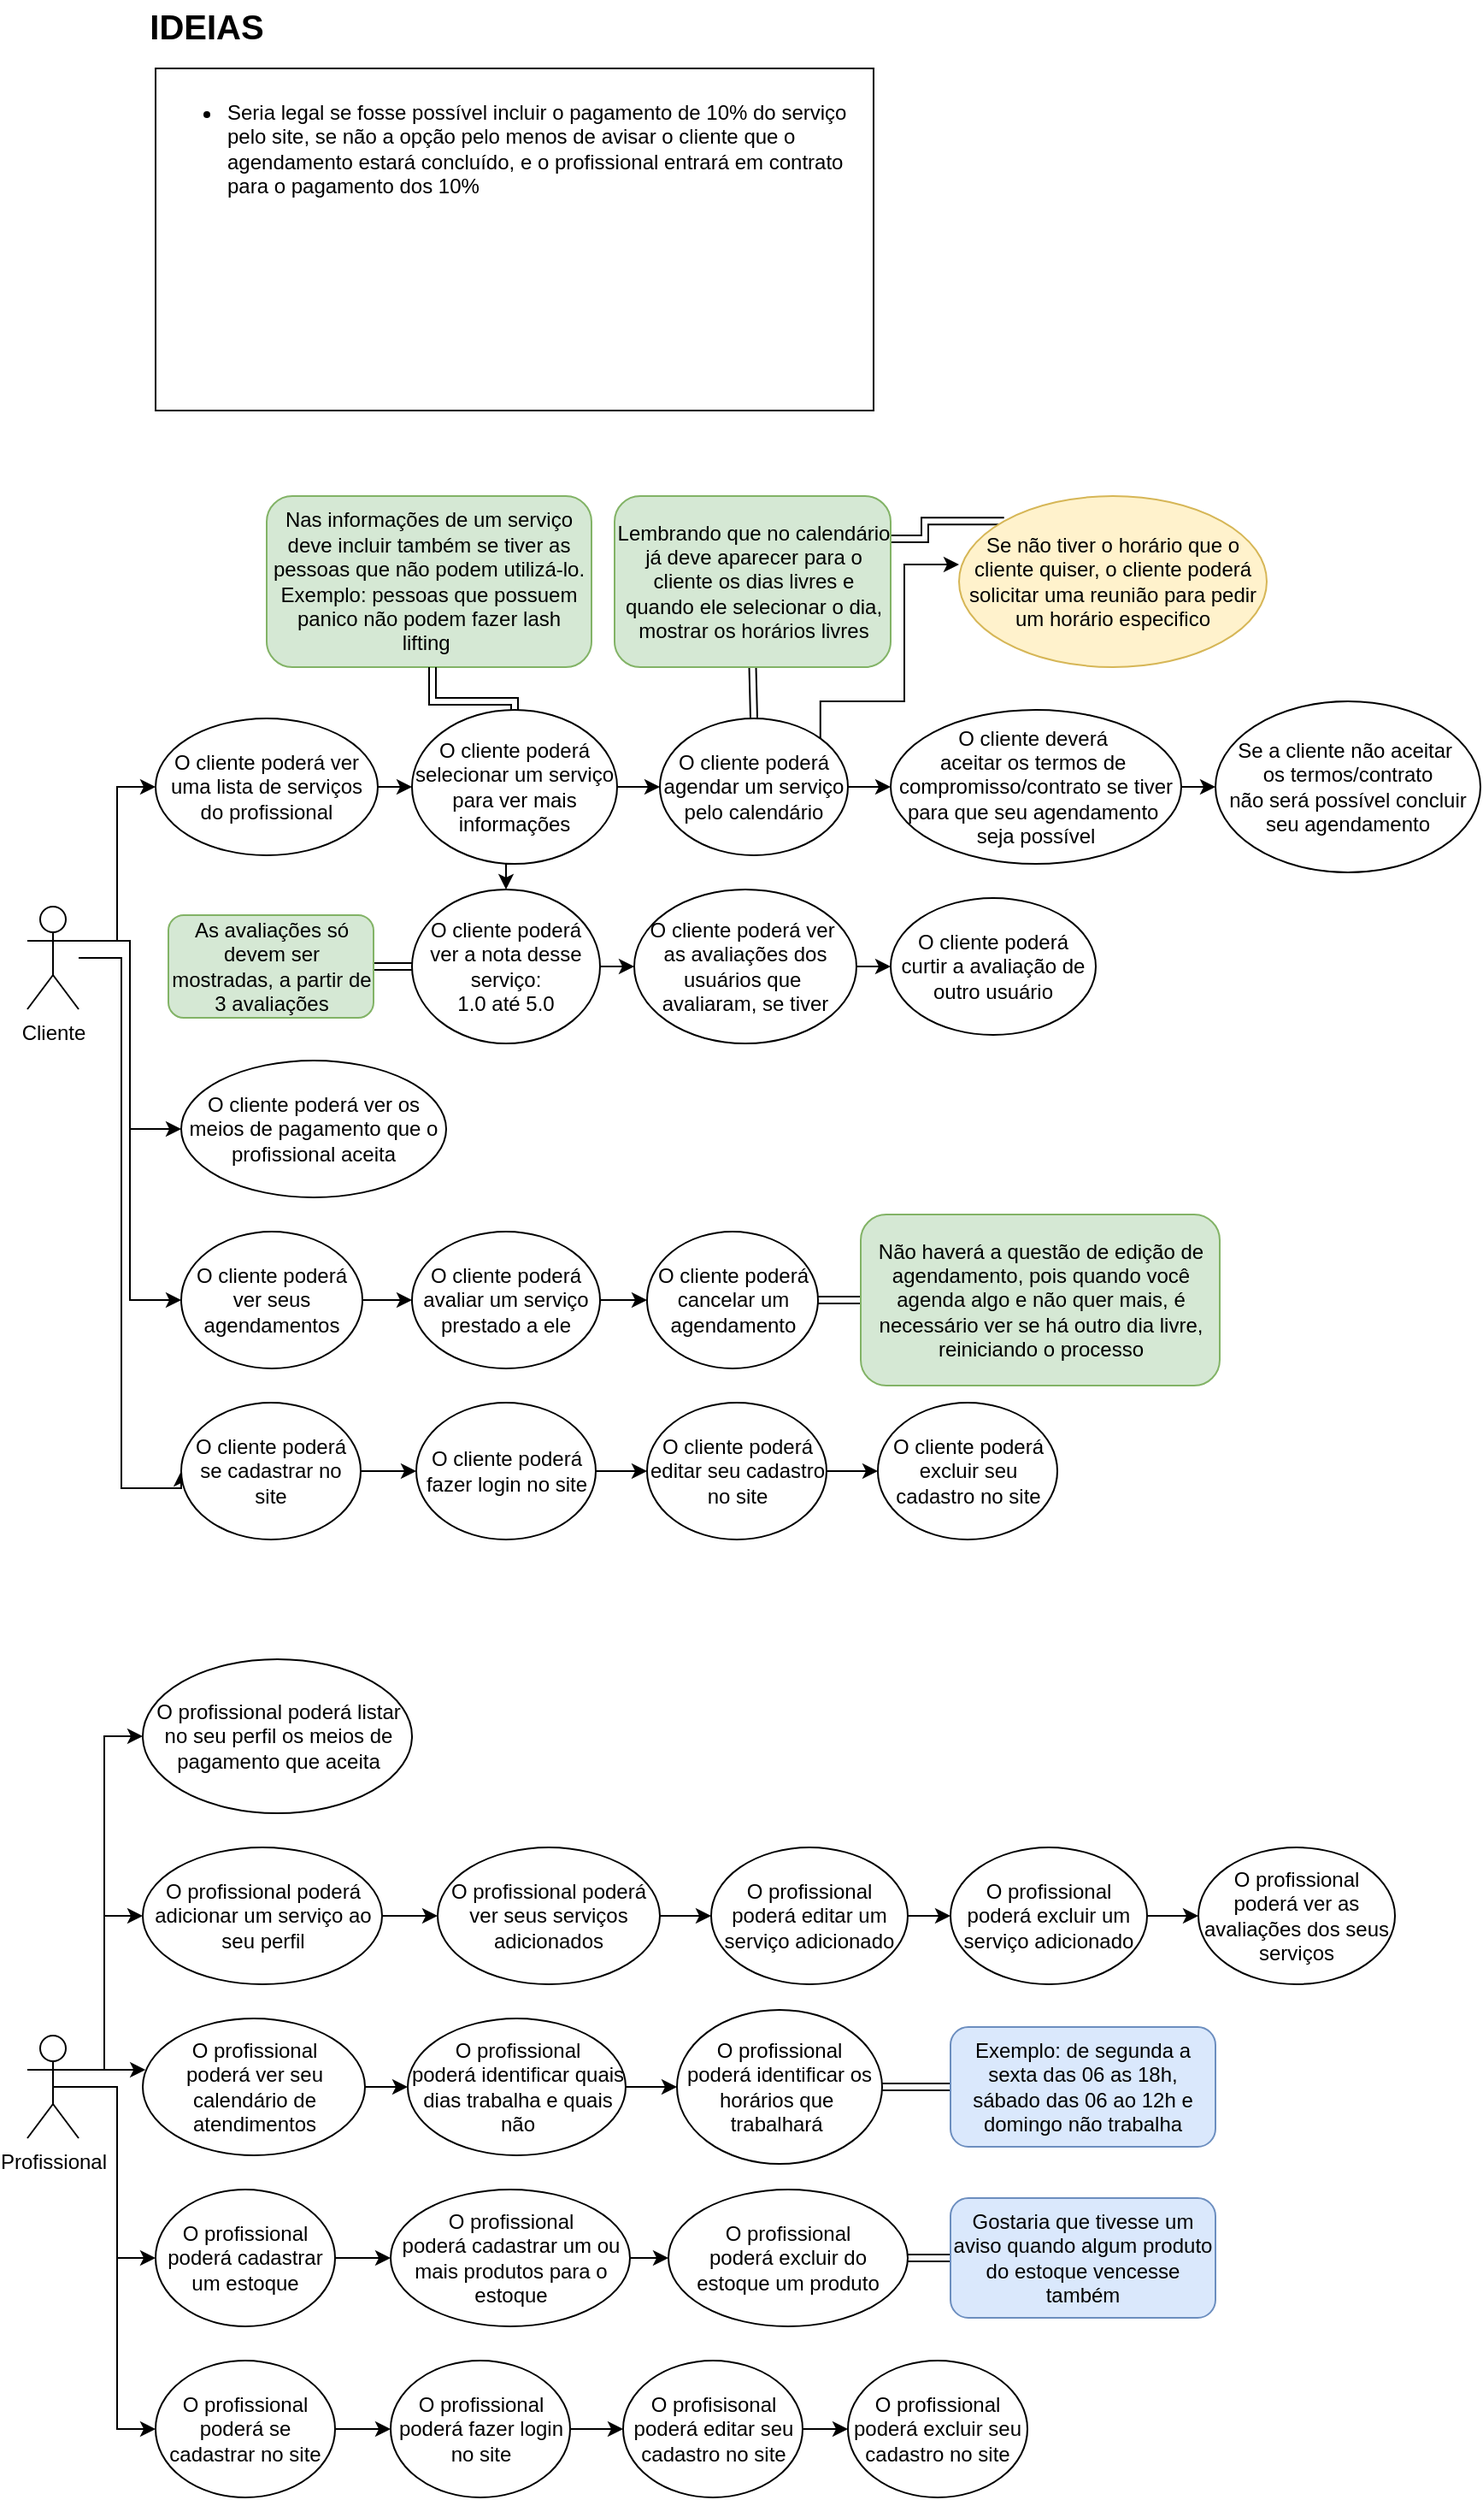 <mxfile version="24.0.0" type="device">
  <diagram name="Página-1" id="Dmy0P4iwiHnI0HDdGzSV">
    <mxGraphModel dx="1707" dy="1595" grid="1" gridSize="10" guides="1" tooltips="1" connect="1" arrows="1" fold="1" page="1" pageScale="1" pageWidth="827" pageHeight="1169" math="0" shadow="0">
      <root>
        <mxCell id="0" />
        <mxCell id="1" parent="0" />
        <mxCell id="HYgALRt1ARZ44v55kFTN-46" style="edgeStyle=orthogonalEdgeStyle;rounded=0;orthogonalLoop=1;jettySize=auto;html=1;entryX=0;entryY=0.5;entryDx=0;entryDy=0;" parent="1" source="HYgALRt1ARZ44v55kFTN-1" target="HYgALRt1ARZ44v55kFTN-45" edge="1">
          <mxGeometry relative="1" as="geometry">
            <Array as="points">
              <mxPoint x="70" y="80" />
              <mxPoint x="70" y="390" />
            </Array>
          </mxGeometry>
        </mxCell>
        <mxCell id="HYgALRt1ARZ44v55kFTN-47" style="edgeStyle=orthogonalEdgeStyle;rounded=0;orthogonalLoop=1;jettySize=auto;html=1;exitX=1;exitY=0.333;exitDx=0;exitDy=0;exitPerimeter=0;entryX=0;entryY=0.5;entryDx=0;entryDy=0;" parent="1" source="HYgALRt1ARZ44v55kFTN-1" target="HYgALRt1ARZ44v55kFTN-10" edge="1">
          <mxGeometry relative="1" as="geometry" />
        </mxCell>
        <mxCell id="VKIEL5v4arT6ksI7Jm7c-7" style="edgeStyle=orthogonalEdgeStyle;rounded=0;orthogonalLoop=1;jettySize=auto;html=1;exitX=1;exitY=0.333;exitDx=0;exitDy=0;exitPerimeter=0;entryX=0;entryY=0.5;entryDx=0;entryDy=0;" edge="1" parent="1" source="HYgALRt1ARZ44v55kFTN-1" target="HYgALRt1ARZ44v55kFTN-18">
          <mxGeometry relative="1" as="geometry" />
        </mxCell>
        <mxCell id="VKIEL5v4arT6ksI7Jm7c-38" style="edgeStyle=orthogonalEdgeStyle;rounded=0;orthogonalLoop=1;jettySize=auto;html=1;exitX=1;exitY=0.333;exitDx=0;exitDy=0;exitPerimeter=0;entryX=0;entryY=0.5;entryDx=0;entryDy=0;" edge="1" parent="1" source="HYgALRt1ARZ44v55kFTN-1" target="VKIEL5v4arT6ksI7Jm7c-37">
          <mxGeometry relative="1" as="geometry" />
        </mxCell>
        <mxCell id="HYgALRt1ARZ44v55kFTN-1" value="Cliente" style="shape=umlActor;verticalLabelPosition=bottom;verticalAlign=top;html=1;outlineConnect=0;" parent="1" vertex="1">
          <mxGeometry x="15" y="50" width="30" height="60" as="geometry" />
        </mxCell>
        <mxCell id="HYgALRt1ARZ44v55kFTN-53" style="edgeStyle=orthogonalEdgeStyle;rounded=0;orthogonalLoop=1;jettySize=auto;html=1;exitX=1;exitY=0.333;exitDx=0;exitDy=0;exitPerimeter=0;entryX=0;entryY=0.5;entryDx=0;entryDy=0;" parent="1" source="HYgALRt1ARZ44v55kFTN-2" target="HYgALRt1ARZ44v55kFTN-14" edge="1">
          <mxGeometry relative="1" as="geometry">
            <Array as="points">
              <mxPoint x="60" y="730" />
              <mxPoint x="60" y="640" />
            </Array>
          </mxGeometry>
        </mxCell>
        <mxCell id="HYgALRt1ARZ44v55kFTN-54" style="edgeStyle=orthogonalEdgeStyle;rounded=0;orthogonalLoop=1;jettySize=auto;html=1;exitX=0.5;exitY=0.5;exitDx=0;exitDy=0;exitPerimeter=0;entryX=0;entryY=0.5;entryDx=0;entryDy=0;" parent="1" source="HYgALRt1ARZ44v55kFTN-2" target="HYgALRt1ARZ44v55kFTN-55" edge="1">
          <mxGeometry relative="1" as="geometry">
            <mxPoint x="60" y="860" as="targetPoint" />
          </mxGeometry>
        </mxCell>
        <mxCell id="VKIEL5v4arT6ksI7Jm7c-32" style="edgeStyle=orthogonalEdgeStyle;rounded=0;orthogonalLoop=1;jettySize=auto;html=1;exitX=0.5;exitY=0.5;exitDx=0;exitDy=0;exitPerimeter=0;entryX=0;entryY=0.5;entryDx=0;entryDy=0;" edge="1" parent="1" source="HYgALRt1ARZ44v55kFTN-2" target="HYgALRt1ARZ44v55kFTN-41">
          <mxGeometry relative="1" as="geometry" />
        </mxCell>
        <mxCell id="VKIEL5v4arT6ksI7Jm7c-40" style="edgeStyle=orthogonalEdgeStyle;rounded=0;orthogonalLoop=1;jettySize=auto;html=1;exitX=1;exitY=0.333;exitDx=0;exitDy=0;exitPerimeter=0;entryX=0;entryY=0.5;entryDx=0;entryDy=0;" edge="1" parent="1" source="HYgALRt1ARZ44v55kFTN-2" target="VKIEL5v4arT6ksI7Jm7c-39">
          <mxGeometry relative="1" as="geometry">
            <Array as="points">
              <mxPoint x="60" y="730" />
              <mxPoint x="60" y="535" />
            </Array>
          </mxGeometry>
        </mxCell>
        <mxCell id="HYgALRt1ARZ44v55kFTN-2" value="Profissional" style="shape=umlActor;verticalLabelPosition=bottom;verticalAlign=top;html=1;outlineConnect=0;" parent="1" vertex="1">
          <mxGeometry x="15" y="710" width="30" height="60" as="geometry" />
        </mxCell>
        <mxCell id="HYgALRt1ARZ44v55kFTN-34" style="edgeStyle=orthogonalEdgeStyle;rounded=0;orthogonalLoop=1;jettySize=auto;html=1;exitX=1;exitY=0.5;exitDx=0;exitDy=0;entryX=0;entryY=0.5;entryDx=0;entryDy=0;" parent="1" source="HYgALRt1ARZ44v55kFTN-10" target="HYgALRt1ARZ44v55kFTN-16" edge="1">
          <mxGeometry relative="1" as="geometry" />
        </mxCell>
        <mxCell id="HYgALRt1ARZ44v55kFTN-10" value="O cliente poderá ver uma lista de serviços do profissional" style="ellipse;whiteSpace=wrap;html=1;verticalAlign=middle;" parent="1" vertex="1">
          <mxGeometry x="90" y="-60" width="130" height="80" as="geometry" />
        </mxCell>
        <mxCell id="VKIEL5v4arT6ksI7Jm7c-19" style="edgeStyle=orthogonalEdgeStyle;rounded=0;orthogonalLoop=1;jettySize=auto;html=1;exitX=1;exitY=0.5;exitDx=0;exitDy=0;entryX=0;entryY=0.5;entryDx=0;entryDy=0;" edge="1" parent="1" source="HYgALRt1ARZ44v55kFTN-12" target="VKIEL5v4arT6ksI7Jm7c-17">
          <mxGeometry relative="1" as="geometry" />
        </mxCell>
        <mxCell id="HYgALRt1ARZ44v55kFTN-12" value="O profissional poderá fazer login no site" style="ellipse;whiteSpace=wrap;html=1;verticalAlign=middle;" parent="1" vertex="1">
          <mxGeometry x="227.5" y="900" width="105" height="80" as="geometry" />
        </mxCell>
        <mxCell id="HYgALRt1ARZ44v55kFTN-27" value="" style="edgeStyle=orthogonalEdgeStyle;rounded=0;orthogonalLoop=1;jettySize=auto;html=1;" parent="1" source="HYgALRt1ARZ44v55kFTN-14" target="HYgALRt1ARZ44v55kFTN-26" edge="1">
          <mxGeometry relative="1" as="geometry" />
        </mxCell>
        <mxCell id="HYgALRt1ARZ44v55kFTN-14" value="O profissional poderá adicionar um serviço ao seu perfil" style="ellipse;whiteSpace=wrap;html=1;verticalAlign=middle;" parent="1" vertex="1">
          <mxGeometry x="82.5" y="600" width="140" height="80" as="geometry" />
        </mxCell>
        <mxCell id="llupgOmYQk55q-MmrakV-9" style="edgeStyle=orthogonalEdgeStyle;rounded=0;orthogonalLoop=1;jettySize=auto;html=1;exitX=0.5;exitY=1;exitDx=0;exitDy=0;entryX=0.5;entryY=0;entryDx=0;entryDy=0;" parent="1" source="HYgALRt1ARZ44v55kFTN-16" target="llupgOmYQk55q-MmrakV-8" edge="1">
          <mxGeometry relative="1" as="geometry" />
        </mxCell>
        <mxCell id="HYgALRt1ARZ44v55kFTN-16" value="O cliente poderá selecionar um serviço para ver mais informações" style="ellipse;whiteSpace=wrap;html=1;verticalAlign=middle;" parent="1" vertex="1">
          <mxGeometry x="240" y="-65" width="120" height="90" as="geometry" />
        </mxCell>
        <mxCell id="HYgALRt1ARZ44v55kFTN-38" style="edgeStyle=orthogonalEdgeStyle;rounded=0;orthogonalLoop=1;jettySize=auto;html=1;exitX=1;exitY=0.5;exitDx=0;exitDy=0;entryX=0;entryY=0.5;entryDx=0;entryDy=0;" parent="1" source="HYgALRt1ARZ44v55kFTN-18" target="HYgALRt1ARZ44v55kFTN-22" edge="1">
          <mxGeometry relative="1" as="geometry" />
        </mxCell>
        <mxCell id="HYgALRt1ARZ44v55kFTN-18" value="O cliente poderá ver seus agendamentos" style="ellipse;whiteSpace=wrap;html=1;verticalAlign=middle;" parent="1" vertex="1">
          <mxGeometry x="105" y="240" width="106" height="80" as="geometry" />
        </mxCell>
        <mxCell id="VKIEL5v4arT6ksI7Jm7c-11" style="edgeStyle=orthogonalEdgeStyle;rounded=0;orthogonalLoop=1;jettySize=auto;html=1;exitX=1;exitY=0.5;exitDx=0;exitDy=0;entryX=0;entryY=0.5;entryDx=0;entryDy=0;" edge="1" parent="1" source="HYgALRt1ARZ44v55kFTN-22" target="HYgALRt1ARZ44v55kFTN-35">
          <mxGeometry relative="1" as="geometry" />
        </mxCell>
        <mxCell id="HYgALRt1ARZ44v55kFTN-22" value="&lt;font style=&quot;font-size: 12px;&quot;&gt;O cliente poderá &lt;br&gt;avaliar um serviço prestado a ele&lt;/font&gt;" style="ellipse;whiteSpace=wrap;html=1;verticalAlign=middle;" parent="1" vertex="1">
          <mxGeometry x="240" y="240" width="110" height="80" as="geometry" />
        </mxCell>
        <mxCell id="HYgALRt1ARZ44v55kFTN-31" style="edgeStyle=orthogonalEdgeStyle;rounded=0;orthogonalLoop=1;jettySize=auto;html=1;exitX=1;exitY=0.5;exitDx=0;exitDy=0;entryX=0;entryY=0.5;entryDx=0;entryDy=0;" parent="1" source="HYgALRt1ARZ44v55kFTN-26" target="HYgALRt1ARZ44v55kFTN-28" edge="1">
          <mxGeometry relative="1" as="geometry" />
        </mxCell>
        <mxCell id="HYgALRt1ARZ44v55kFTN-26" value="O profissional poderá &lt;br&gt;ver seus serviços adicionados" style="ellipse;whiteSpace=wrap;html=1;verticalAlign=middle;" parent="1" vertex="1">
          <mxGeometry x="255" y="600" width="130" height="80" as="geometry" />
        </mxCell>
        <mxCell id="HYgALRt1ARZ44v55kFTN-33" value="" style="edgeStyle=orthogonalEdgeStyle;rounded=0;orthogonalLoop=1;jettySize=auto;html=1;" parent="1" source="HYgALRt1ARZ44v55kFTN-28" target="HYgALRt1ARZ44v55kFTN-32" edge="1">
          <mxGeometry relative="1" as="geometry" />
        </mxCell>
        <mxCell id="HYgALRt1ARZ44v55kFTN-28" value="O profissional poderá editar um serviço adicionado" style="ellipse;whiteSpace=wrap;html=1;verticalAlign=middle;" parent="1" vertex="1">
          <mxGeometry x="415" y="600" width="115" height="80" as="geometry" />
        </mxCell>
        <mxCell id="HYgALRt1ARZ44v55kFTN-44" value="" style="edgeStyle=orthogonalEdgeStyle;rounded=0;orthogonalLoop=1;jettySize=auto;html=1;" parent="1" source="HYgALRt1ARZ44v55kFTN-32" target="HYgALRt1ARZ44v55kFTN-43" edge="1">
          <mxGeometry relative="1" as="geometry" />
        </mxCell>
        <mxCell id="HYgALRt1ARZ44v55kFTN-32" value="O profissional poderá excluir um serviço adicionado" style="ellipse;whiteSpace=wrap;html=1;verticalAlign=middle;" parent="1" vertex="1">
          <mxGeometry x="555" y="600" width="115" height="80" as="geometry" />
        </mxCell>
        <mxCell id="VKIEL5v4arT6ksI7Jm7c-12" style="edgeStyle=orthogonalEdgeStyle;rounded=0;orthogonalLoop=1;jettySize=auto;html=1;exitX=1;exitY=0.5;exitDx=0;exitDy=0;entryX=0;entryY=0.5;entryDx=0;entryDy=0;shape=link;" edge="1" parent="1" source="HYgALRt1ARZ44v55kFTN-35" target="llupgOmYQk55q-MmrakV-1">
          <mxGeometry relative="1" as="geometry" />
        </mxCell>
        <mxCell id="HYgALRt1ARZ44v55kFTN-35" value="O cliente poderá cancelar um agendamento" style="ellipse;whiteSpace=wrap;html=1;verticalAlign=middle;" parent="1" vertex="1">
          <mxGeometry x="377.5" y="240" width="100" height="80" as="geometry" />
        </mxCell>
        <mxCell id="HYgALRt1ARZ44v55kFTN-42" style="edgeStyle=orthogonalEdgeStyle;rounded=0;orthogonalLoop=1;jettySize=auto;html=1;exitX=1;exitY=0.5;exitDx=0;exitDy=0;entryX=0;entryY=0.5;entryDx=0;entryDy=0;" parent="1" source="HYgALRt1ARZ44v55kFTN-41" target="HYgALRt1ARZ44v55kFTN-12" edge="1">
          <mxGeometry relative="1" as="geometry" />
        </mxCell>
        <mxCell id="HYgALRt1ARZ44v55kFTN-41" value="O profissional&lt;br&gt;poderá se cadastrar no site" style="ellipse;whiteSpace=wrap;html=1;verticalAlign=middle;" parent="1" vertex="1">
          <mxGeometry x="90" y="900" width="105" height="80" as="geometry" />
        </mxCell>
        <mxCell id="HYgALRt1ARZ44v55kFTN-43" value="O profissional poderá ver as avaliações dos seus serviços" style="ellipse;whiteSpace=wrap;html=1;verticalAlign=middle;" parent="1" vertex="1">
          <mxGeometry x="700" y="600" width="115" height="80" as="geometry" />
        </mxCell>
        <mxCell id="llupgOmYQk55q-MmrakV-7" value="" style="edgeStyle=orthogonalEdgeStyle;rounded=0;orthogonalLoop=1;jettySize=auto;html=1;" parent="1" source="HYgALRt1ARZ44v55kFTN-45" target="llupgOmYQk55q-MmrakV-6" edge="1">
          <mxGeometry relative="1" as="geometry" />
        </mxCell>
        <mxCell id="HYgALRt1ARZ44v55kFTN-45" value="O cliente poderá se cadastrar no site" style="ellipse;whiteSpace=wrap;html=1;verticalAlign=middle;" parent="1" vertex="1">
          <mxGeometry x="105" y="340" width="105" height="80" as="geometry" />
        </mxCell>
        <mxCell id="HYgALRt1ARZ44v55kFTN-57" style="edgeStyle=orthogonalEdgeStyle;rounded=0;orthogonalLoop=1;jettySize=auto;html=1;exitX=1;exitY=0.5;exitDx=0;exitDy=0;entryX=0;entryY=0.5;entryDx=0;entryDy=0;" parent="1" source="HYgALRt1ARZ44v55kFTN-55" target="HYgALRt1ARZ44v55kFTN-56" edge="1">
          <mxGeometry relative="1" as="geometry" />
        </mxCell>
        <mxCell id="HYgALRt1ARZ44v55kFTN-55" value="O profissional&lt;br&gt;poderá cadastrar um estoque" style="ellipse;whiteSpace=wrap;html=1;verticalAlign=middle;" parent="1" vertex="1">
          <mxGeometry x="90" y="800" width="105" height="80" as="geometry" />
        </mxCell>
        <mxCell id="HYgALRt1ARZ44v55kFTN-59" value="" style="edgeStyle=orthogonalEdgeStyle;rounded=0;orthogonalLoop=1;jettySize=auto;html=1;" parent="1" source="HYgALRt1ARZ44v55kFTN-56" target="HYgALRt1ARZ44v55kFTN-58" edge="1">
          <mxGeometry relative="1" as="geometry" />
        </mxCell>
        <mxCell id="HYgALRt1ARZ44v55kFTN-56" value="O profissional&lt;br&gt;poderá cadastrar um ou mais produtos para o estoque" style="ellipse;whiteSpace=wrap;html=1;verticalAlign=middle;" parent="1" vertex="1">
          <mxGeometry x="227.5" y="800" width="140" height="80" as="geometry" />
        </mxCell>
        <mxCell id="VKIEL5v4arT6ksI7Jm7c-31" style="edgeStyle=orthogonalEdgeStyle;rounded=0;orthogonalLoop=1;jettySize=auto;html=1;exitX=1;exitY=0.5;exitDx=0;exitDy=0;entryX=0;entryY=0.5;entryDx=0;entryDy=0;shape=link;" edge="1" parent="1" source="HYgALRt1ARZ44v55kFTN-58" target="VKIEL5v4arT6ksI7Jm7c-21">
          <mxGeometry relative="1" as="geometry" />
        </mxCell>
        <mxCell id="HYgALRt1ARZ44v55kFTN-58" value="O profissional&lt;br&gt;poderá excluir do estoque um produto" style="ellipse;whiteSpace=wrap;html=1;verticalAlign=middle;" parent="1" vertex="1">
          <mxGeometry x="390" y="800" width="140" height="80" as="geometry" />
        </mxCell>
        <mxCell id="HYgALRt1ARZ44v55kFTN-63" value="" style="edgeStyle=orthogonalEdgeStyle;rounded=0;orthogonalLoop=1;jettySize=auto;html=1;" parent="1" source="HYgALRt1ARZ44v55kFTN-60" target="HYgALRt1ARZ44v55kFTN-62" edge="1">
          <mxGeometry relative="1" as="geometry" />
        </mxCell>
        <mxCell id="HYgALRt1ARZ44v55kFTN-60" value="O profissional&lt;br&gt;poderá ver seu calendário de atendimentos" style="ellipse;whiteSpace=wrap;html=1;verticalAlign=middle;" parent="1" vertex="1">
          <mxGeometry x="82.5" y="700" width="130" height="80" as="geometry" />
        </mxCell>
        <mxCell id="VKIEL5v4arT6ksI7Jm7c-23" style="edgeStyle=orthogonalEdgeStyle;rounded=0;orthogonalLoop=1;jettySize=auto;html=1;exitX=1;exitY=0.5;exitDx=0;exitDy=0;entryX=0;entryY=0.5;entryDx=0;entryDy=0;" edge="1" parent="1" source="HYgALRt1ARZ44v55kFTN-62" target="VKIEL5v4arT6ksI7Jm7c-22">
          <mxGeometry relative="1" as="geometry" />
        </mxCell>
        <mxCell id="HYgALRt1ARZ44v55kFTN-62" value="O profissional&lt;br&gt;poderá identificar quais dias trabalha e quais não" style="ellipse;whiteSpace=wrap;html=1;verticalAlign=middle;" parent="1" vertex="1">
          <mxGeometry x="237.5" y="700" width="127.5" height="80" as="geometry" />
        </mxCell>
        <mxCell id="llupgOmYQk55q-MmrakV-1" value="Não haverá a questão de edição de agendamento, pois quando você agenda algo e não quer mais, é necessário ver se há outro dia livre, reiniciando o processo" style="rounded=1;whiteSpace=wrap;html=1;fillColor=#d5e8d4;strokeColor=#82b366;" parent="1" vertex="1">
          <mxGeometry x="502.5" y="230" width="210" height="100" as="geometry" />
        </mxCell>
        <mxCell id="VKIEL5v4arT6ksI7Jm7c-1" style="edgeStyle=orthogonalEdgeStyle;rounded=0;orthogonalLoop=1;jettySize=auto;html=1;exitX=0.5;exitY=0;exitDx=0;exitDy=0;entryX=0.5;entryY=1;entryDx=0;entryDy=0;shape=link;" edge="1" parent="1" source="llupgOmYQk55q-MmrakV-2" target="llupgOmYQk55q-MmrakV-17">
          <mxGeometry relative="1" as="geometry" />
        </mxCell>
        <mxCell id="llupgOmYQk55q-MmrakV-2" value="O cliente poderá agendar um serviço pelo calendário" style="ellipse;whiteSpace=wrap;html=1;verticalAlign=middle;" parent="1" vertex="1">
          <mxGeometry x="385" y="-60" width="110" height="80" as="geometry" />
        </mxCell>
        <mxCell id="llupgOmYQk55q-MmrakV-5" value="" style="edgeStyle=orthogonalEdgeStyle;rounded=0;orthogonalLoop=1;jettySize=auto;html=1;exitX=1;exitY=0.5;exitDx=0;exitDy=0;entryX=0;entryY=0.5;entryDx=0;entryDy=0;" parent="1" source="HYgALRt1ARZ44v55kFTN-16" edge="1">
          <mxGeometry relative="1" as="geometry">
            <mxPoint x="360" y="-20" as="sourcePoint" />
            <mxPoint x="385" y="-20" as="targetPoint" />
          </mxGeometry>
        </mxCell>
        <mxCell id="VKIEL5v4arT6ksI7Jm7c-14" style="edgeStyle=orthogonalEdgeStyle;rounded=0;orthogonalLoop=1;jettySize=auto;html=1;exitX=1;exitY=0.5;exitDx=0;exitDy=0;entryX=0;entryY=0.5;entryDx=0;entryDy=0;" edge="1" parent="1" source="llupgOmYQk55q-MmrakV-6" target="VKIEL5v4arT6ksI7Jm7c-13">
          <mxGeometry relative="1" as="geometry" />
        </mxCell>
        <mxCell id="llupgOmYQk55q-MmrakV-6" value="O cliente poderá fazer login no site" style="ellipse;whiteSpace=wrap;html=1;verticalAlign=middle;" parent="1" vertex="1">
          <mxGeometry x="242.5" y="340" width="105" height="80" as="geometry" />
        </mxCell>
        <mxCell id="llupgOmYQk55q-MmrakV-12" style="edgeStyle=orthogonalEdgeStyle;rounded=0;orthogonalLoop=1;jettySize=auto;html=1;exitX=1;exitY=0.5;exitDx=0;exitDy=0;entryX=0;entryY=0.5;entryDx=0;entryDy=0;" parent="1" source="llupgOmYQk55q-MmrakV-8" target="llupgOmYQk55q-MmrakV-11" edge="1">
          <mxGeometry relative="1" as="geometry" />
        </mxCell>
        <mxCell id="llupgOmYQk55q-MmrakV-8" value="O cliente poderá ver a nota desse serviço:&lt;div&gt;1.0 até 5.0&lt;/div&gt;" style="ellipse;whiteSpace=wrap;html=1;verticalAlign=middle;" parent="1" vertex="1">
          <mxGeometry x="240" y="40" width="110" height="90" as="geometry" />
        </mxCell>
        <mxCell id="VKIEL5v4arT6ksI7Jm7c-33" style="edgeStyle=orthogonalEdgeStyle;rounded=0;orthogonalLoop=1;jettySize=auto;html=1;exitX=1;exitY=0.5;exitDx=0;exitDy=0;entryX=0;entryY=0.5;entryDx=0;entryDy=0;shape=link;" edge="1" parent="1" source="llupgOmYQk55q-MmrakV-10" target="llupgOmYQk55q-MmrakV-8">
          <mxGeometry relative="1" as="geometry" />
        </mxCell>
        <mxCell id="llupgOmYQk55q-MmrakV-10" value="As avaliações só devem ser mostradas, a partir de 3 avaliações" style="rounded=1;whiteSpace=wrap;html=1;fillColor=#d5e8d4;strokeColor=#82b366;" parent="1" vertex="1">
          <mxGeometry x="97.5" y="55" width="120" height="60" as="geometry" />
        </mxCell>
        <mxCell id="VKIEL5v4arT6ksI7Jm7c-9" style="edgeStyle=orthogonalEdgeStyle;rounded=0;orthogonalLoop=1;jettySize=auto;html=1;exitX=1;exitY=0.5;exitDx=0;exitDy=0;entryX=0;entryY=0.5;entryDx=0;entryDy=0;" edge="1" parent="1" source="llupgOmYQk55q-MmrakV-11" target="VKIEL5v4arT6ksI7Jm7c-8">
          <mxGeometry relative="1" as="geometry" />
        </mxCell>
        <mxCell id="llupgOmYQk55q-MmrakV-11" value="O cliente poderá ver&amp;nbsp;&lt;div&gt;as avaliações dos usuários que&amp;nbsp;&lt;/div&gt;&lt;div&gt;avaliaram, se tiver&lt;/div&gt;" style="ellipse;whiteSpace=wrap;html=1;verticalAlign=middle;" parent="1" vertex="1">
          <mxGeometry x="370" y="40" width="130" height="90" as="geometry" />
        </mxCell>
        <mxCell id="llupgOmYQk55q-MmrakV-13" value="Nas informações de um serviço deve incluir também se tiver as pessoas que não podem utilizá-lo. Exemplo: pessoas que possuem panico não podem fazer lash lifting&amp;nbsp;" style="rounded=1;whiteSpace=wrap;html=1;fillColor=#d5e8d4;strokeColor=#82b366;" parent="1" vertex="1">
          <mxGeometry x="155" y="-190" width="190" height="100" as="geometry" />
        </mxCell>
        <mxCell id="llupgOmYQk55q-MmrakV-16" style="edgeStyle=orthogonalEdgeStyle;rounded=0;orthogonalLoop=1;jettySize=auto;html=1;exitX=0.5;exitY=0;exitDx=0;exitDy=0;shape=link;" parent="1" source="HYgALRt1ARZ44v55kFTN-16" target="llupgOmYQk55q-MmrakV-13" edge="1">
          <mxGeometry relative="1" as="geometry">
            <Array as="points">
              <mxPoint x="300" y="-70" />
              <mxPoint x="252" y="-70" />
            </Array>
          </mxGeometry>
        </mxCell>
        <mxCell id="VKIEL5v4arT6ksI7Jm7c-28" style="edgeStyle=orthogonalEdgeStyle;rounded=0;orthogonalLoop=1;jettySize=auto;html=1;exitX=1;exitY=0.25;exitDx=0;exitDy=0;entryX=0;entryY=0;entryDx=0;entryDy=0;shape=link;" edge="1" parent="1" source="llupgOmYQk55q-MmrakV-17" target="VKIEL5v4arT6ksI7Jm7c-25">
          <mxGeometry relative="1" as="geometry" />
        </mxCell>
        <mxCell id="llupgOmYQk55q-MmrakV-17" value="Lembrando que no calendário já deve aparecer para o cliente os dias livres e quando ele selecionar o dia, mostrar os horários livres" style="rounded=1;whiteSpace=wrap;html=1;fillColor=#d5e8d4;strokeColor=#82b366;" parent="1" vertex="1">
          <mxGeometry x="358.5" y="-190" width="161.5" height="100" as="geometry" />
        </mxCell>
        <mxCell id="VKIEL5v4arT6ksI7Jm7c-4" value="" style="edgeStyle=orthogonalEdgeStyle;rounded=0;orthogonalLoop=1;jettySize=auto;html=1;exitX=1;exitY=0.5;exitDx=0;exitDy=0;entryX=0;entryY=0.5;entryDx=0;entryDy=0;" edge="1" parent="1" source="llupgOmYQk55q-MmrakV-2" target="VKIEL5v4arT6ksI7Jm7c-3">
          <mxGeometry relative="1" as="geometry">
            <mxPoint x="495" y="-20" as="sourcePoint" />
            <mxPoint x="660" y="-20" as="targetPoint" />
          </mxGeometry>
        </mxCell>
        <mxCell id="VKIEL5v4arT6ksI7Jm7c-3" value="O cliente deverá&amp;nbsp;&lt;div&gt;aceitar&amp;nbsp;&lt;span style=&quot;background-color: initial;&quot;&gt;os termos de&amp;nbsp;&lt;/span&gt;&lt;div&gt;&lt;div&gt;compromisso/contrato se tiver para que seu agendamento&amp;nbsp;&lt;/div&gt;&lt;div&gt;seja possível&lt;/div&gt;&lt;/div&gt;&lt;/div&gt;" style="ellipse;whiteSpace=wrap;html=1;verticalAlign=middle;" vertex="1" parent="1">
          <mxGeometry x="520" y="-65" width="170" height="90" as="geometry" />
        </mxCell>
        <mxCell id="VKIEL5v4arT6ksI7Jm7c-8" value="O cliente poderá curtir a avaliação de outro usuário" style="ellipse;whiteSpace=wrap;html=1;" vertex="1" parent="1">
          <mxGeometry x="520" y="45" width="120" height="80" as="geometry" />
        </mxCell>
        <mxCell id="VKIEL5v4arT6ksI7Jm7c-10" value="" style="edgeStyle=orthogonalEdgeStyle;rounded=0;orthogonalLoop=1;jettySize=auto;html=1;exitX=1;exitY=0.5;exitDx=0;exitDy=0;entryX=0;entryY=0.5;entryDx=0;entryDy=0;" edge="1" parent="1" source="VKIEL5v4arT6ksI7Jm7c-3" target="VKIEL5v4arT6ksI7Jm7c-6">
          <mxGeometry relative="1" as="geometry">
            <mxPoint x="690" y="-20" as="sourcePoint" />
            <mxPoint x="930" y="-20" as="targetPoint" />
          </mxGeometry>
        </mxCell>
        <mxCell id="VKIEL5v4arT6ksI7Jm7c-6" value="Se a cliente não aceitar&amp;nbsp;&lt;div&gt;os termos/contrato&lt;/div&gt;&lt;div&gt;não será possível concluir seu agendamento&lt;/div&gt;" style="ellipse;whiteSpace=wrap;html=1;" vertex="1" parent="1">
          <mxGeometry x="710" y="-70" width="155" height="100" as="geometry" />
        </mxCell>
        <mxCell id="VKIEL5v4arT6ksI7Jm7c-16" style="edgeStyle=orthogonalEdgeStyle;rounded=0;orthogonalLoop=1;jettySize=auto;html=1;exitX=1;exitY=0.5;exitDx=0;exitDy=0;entryX=0;entryY=0.5;entryDx=0;entryDy=0;" edge="1" parent="1" source="VKIEL5v4arT6ksI7Jm7c-13" target="VKIEL5v4arT6ksI7Jm7c-15">
          <mxGeometry relative="1" as="geometry" />
        </mxCell>
        <mxCell id="VKIEL5v4arT6ksI7Jm7c-13" value="O cliente poderá editar seu cadastro no site" style="ellipse;whiteSpace=wrap;html=1;verticalAlign=middle;" vertex="1" parent="1">
          <mxGeometry x="377.5" y="340" width="105" height="80" as="geometry" />
        </mxCell>
        <mxCell id="VKIEL5v4arT6ksI7Jm7c-15" value="O cliente poderá excluir seu cadastro no site" style="ellipse;whiteSpace=wrap;html=1;verticalAlign=middle;" vertex="1" parent="1">
          <mxGeometry x="512.5" y="340" width="105" height="80" as="geometry" />
        </mxCell>
        <mxCell id="VKIEL5v4arT6ksI7Jm7c-20" style="edgeStyle=orthogonalEdgeStyle;rounded=0;orthogonalLoop=1;jettySize=auto;html=1;exitX=1;exitY=0.5;exitDx=0;exitDy=0;entryX=0;entryY=0.5;entryDx=0;entryDy=0;" edge="1" parent="1" source="VKIEL5v4arT6ksI7Jm7c-17" target="VKIEL5v4arT6ksI7Jm7c-18">
          <mxGeometry relative="1" as="geometry" />
        </mxCell>
        <mxCell id="VKIEL5v4arT6ksI7Jm7c-17" value="O profisisonal poderá editar seu cadastro no site" style="ellipse;whiteSpace=wrap;html=1;verticalAlign=middle;" vertex="1" parent="1">
          <mxGeometry x="363.5" y="900" width="105" height="80" as="geometry" />
        </mxCell>
        <mxCell id="VKIEL5v4arT6ksI7Jm7c-18" value="O profissional poderá excluir seu cadastro no site" style="ellipse;whiteSpace=wrap;html=1;verticalAlign=middle;" vertex="1" parent="1">
          <mxGeometry x="495" y="900" width="105" height="80" as="geometry" />
        </mxCell>
        <mxCell id="VKIEL5v4arT6ksI7Jm7c-21" value="Gostaria que tivesse um aviso quando algum produto do estoque vencesse também" style="rounded=1;whiteSpace=wrap;html=1;fillColor=#dae8fc;strokeColor=#6c8ebf;" vertex="1" parent="1">
          <mxGeometry x="555" y="805" width="155" height="70" as="geometry" />
        </mxCell>
        <mxCell id="VKIEL5v4arT6ksI7Jm7c-30" style="edgeStyle=orthogonalEdgeStyle;rounded=0;orthogonalLoop=1;jettySize=auto;html=1;exitX=1;exitY=0.5;exitDx=0;exitDy=0;entryX=0;entryY=0.5;entryDx=0;entryDy=0;shape=link;" edge="1" parent="1" source="VKIEL5v4arT6ksI7Jm7c-22" target="VKIEL5v4arT6ksI7Jm7c-24">
          <mxGeometry relative="1" as="geometry" />
        </mxCell>
        <mxCell id="VKIEL5v4arT6ksI7Jm7c-22" value="O profissional&lt;br&gt;poderá identificar os horários que&amp;nbsp;&lt;div&gt;trabalhará&amp;nbsp;&lt;/div&gt;" style="ellipse;whiteSpace=wrap;html=1;verticalAlign=middle;" vertex="1" parent="1">
          <mxGeometry x="395" y="695" width="120" height="90" as="geometry" />
        </mxCell>
        <mxCell id="VKIEL5v4arT6ksI7Jm7c-24" value="Exemplo: de segunda a sexta das 06 as 18h, sábado das 06 ao 12h e domingo não trabalha" style="rounded=1;whiteSpace=wrap;html=1;fillColor=#dae8fc;strokeColor=#6c8ebf;" vertex="1" parent="1">
          <mxGeometry x="555" y="705" width="155" height="70" as="geometry" />
        </mxCell>
        <mxCell id="VKIEL5v4arT6ksI7Jm7c-25" value="Se não tiver o horário que o cliente quiser, o cliente poderá solicitar uma reunião para pedir um horário especifico" style="ellipse;whiteSpace=wrap;html=1;fillColor=#fff2cc;strokeColor=#d6b656;" vertex="1" parent="1">
          <mxGeometry x="560" y="-190" width="180" height="100" as="geometry" />
        </mxCell>
        <mxCell id="VKIEL5v4arT6ksI7Jm7c-26" style="edgeStyle=orthogonalEdgeStyle;rounded=0;orthogonalLoop=1;jettySize=auto;html=1;exitX=1;exitY=0;exitDx=0;exitDy=0;entryX=0;entryY=0.4;entryDx=0;entryDy=0;entryPerimeter=0;" edge="1" parent="1" source="llupgOmYQk55q-MmrakV-2" target="VKIEL5v4arT6ksI7Jm7c-25">
          <mxGeometry relative="1" as="geometry">
            <Array as="points">
              <mxPoint x="479" y="-70" />
              <mxPoint x="528" y="-70" />
              <mxPoint x="528" y="-150" />
            </Array>
          </mxGeometry>
        </mxCell>
        <mxCell id="VKIEL5v4arT6ksI7Jm7c-29" style="edgeStyle=orthogonalEdgeStyle;rounded=0;orthogonalLoop=1;jettySize=auto;html=1;exitX=1;exitY=0.333;exitDx=0;exitDy=0;exitPerimeter=0;entryX=0.012;entryY=0.363;entryDx=0;entryDy=0;entryPerimeter=0;" edge="1" parent="1" source="HYgALRt1ARZ44v55kFTN-2" target="HYgALRt1ARZ44v55kFTN-60">
          <mxGeometry relative="1" as="geometry" />
        </mxCell>
        <mxCell id="VKIEL5v4arT6ksI7Jm7c-35" value="&lt;b&gt;&lt;font style=&quot;font-size: 20px;&quot;&gt;IDEIAS&lt;/font&gt;&lt;/b&gt;" style="text;html=1;align=center;verticalAlign=middle;whiteSpace=wrap;rounded=0;" vertex="1" parent="1">
          <mxGeometry x="90" y="-480" width="60" height="30" as="geometry" />
        </mxCell>
        <mxCell id="VKIEL5v4arT6ksI7Jm7c-36" value="&lt;ul&gt;&lt;li&gt;Seria legal se fosse possível incluir o pagamento de 10% do serviço pelo site, se não a opção pelo menos de avisar o cliente que o agendamento estará concluído, e o profissional entrará em contrato para o pagamento dos 10%&lt;/li&gt;&lt;/ul&gt;" style="rounded=0;whiteSpace=wrap;html=1;align=left;verticalAlign=top;" vertex="1" parent="1">
          <mxGeometry x="90" y="-440" width="420" height="200" as="geometry" />
        </mxCell>
        <mxCell id="VKIEL5v4arT6ksI7Jm7c-37" value="O cliente poderá ver os meios de pagamento que o profissional aceita" style="ellipse;whiteSpace=wrap;html=1;verticalAlign=middle;" vertex="1" parent="1">
          <mxGeometry x="105" y="140" width="155" height="80" as="geometry" />
        </mxCell>
        <mxCell id="VKIEL5v4arT6ksI7Jm7c-39" value="O profissional poderá listar no seu perfil os meios de pagamento que aceita" style="ellipse;whiteSpace=wrap;html=1;verticalAlign=middle;" vertex="1" parent="1">
          <mxGeometry x="82.5" y="490" width="157.5" height="90" as="geometry" />
        </mxCell>
      </root>
    </mxGraphModel>
  </diagram>
</mxfile>
